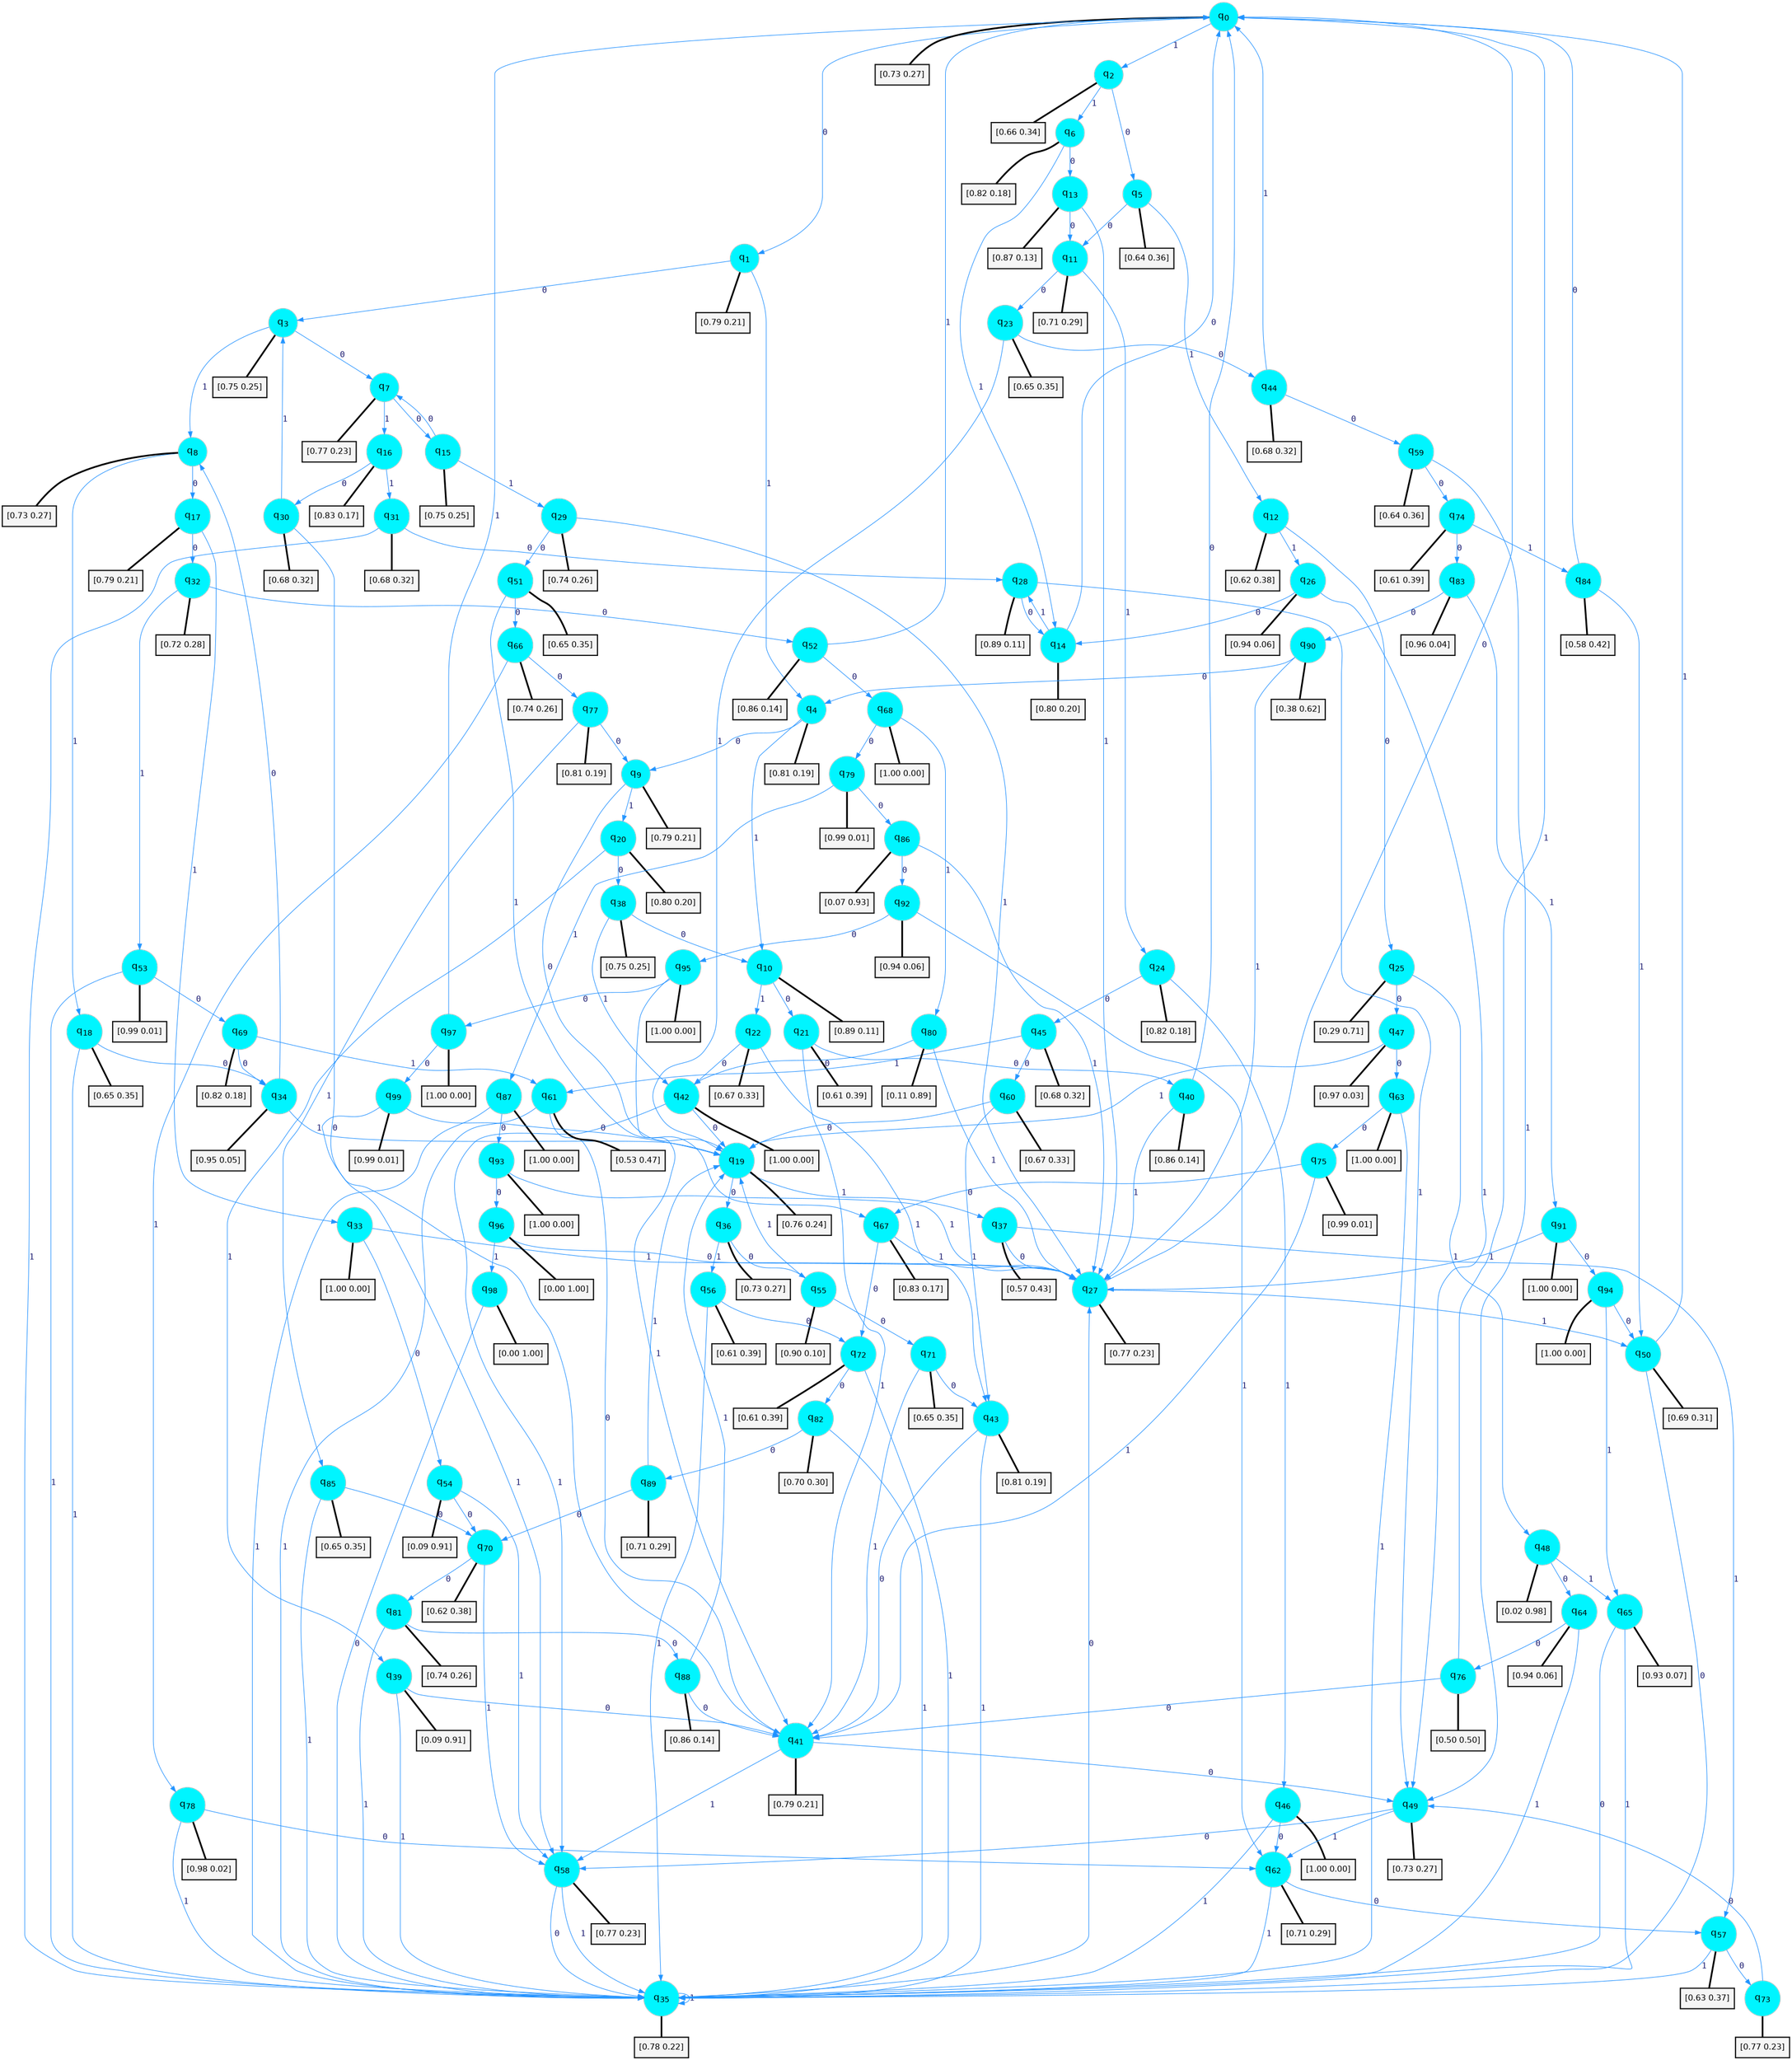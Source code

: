 digraph G {
graph [
bgcolor=transparent, dpi=300, rankdir=TD, size="40,25"];
node [
color=gray, fillcolor=turquoise1, fontcolor=black, fontname=Helvetica, fontsize=16, fontweight=bold, shape=circle, style=filled];
edge [
arrowsize=1, color=dodgerblue1, fontcolor=midnightblue, fontname=courier, fontweight=bold, penwidth=1, style=solid, weight=20];
0[label=<q<SUB>0</SUB>>];
1[label=<q<SUB>1</SUB>>];
2[label=<q<SUB>2</SUB>>];
3[label=<q<SUB>3</SUB>>];
4[label=<q<SUB>4</SUB>>];
5[label=<q<SUB>5</SUB>>];
6[label=<q<SUB>6</SUB>>];
7[label=<q<SUB>7</SUB>>];
8[label=<q<SUB>8</SUB>>];
9[label=<q<SUB>9</SUB>>];
10[label=<q<SUB>10</SUB>>];
11[label=<q<SUB>11</SUB>>];
12[label=<q<SUB>12</SUB>>];
13[label=<q<SUB>13</SUB>>];
14[label=<q<SUB>14</SUB>>];
15[label=<q<SUB>15</SUB>>];
16[label=<q<SUB>16</SUB>>];
17[label=<q<SUB>17</SUB>>];
18[label=<q<SUB>18</SUB>>];
19[label=<q<SUB>19</SUB>>];
20[label=<q<SUB>20</SUB>>];
21[label=<q<SUB>21</SUB>>];
22[label=<q<SUB>22</SUB>>];
23[label=<q<SUB>23</SUB>>];
24[label=<q<SUB>24</SUB>>];
25[label=<q<SUB>25</SUB>>];
26[label=<q<SUB>26</SUB>>];
27[label=<q<SUB>27</SUB>>];
28[label=<q<SUB>28</SUB>>];
29[label=<q<SUB>29</SUB>>];
30[label=<q<SUB>30</SUB>>];
31[label=<q<SUB>31</SUB>>];
32[label=<q<SUB>32</SUB>>];
33[label=<q<SUB>33</SUB>>];
34[label=<q<SUB>34</SUB>>];
35[label=<q<SUB>35</SUB>>];
36[label=<q<SUB>36</SUB>>];
37[label=<q<SUB>37</SUB>>];
38[label=<q<SUB>38</SUB>>];
39[label=<q<SUB>39</SUB>>];
40[label=<q<SUB>40</SUB>>];
41[label=<q<SUB>41</SUB>>];
42[label=<q<SUB>42</SUB>>];
43[label=<q<SUB>43</SUB>>];
44[label=<q<SUB>44</SUB>>];
45[label=<q<SUB>45</SUB>>];
46[label=<q<SUB>46</SUB>>];
47[label=<q<SUB>47</SUB>>];
48[label=<q<SUB>48</SUB>>];
49[label=<q<SUB>49</SUB>>];
50[label=<q<SUB>50</SUB>>];
51[label=<q<SUB>51</SUB>>];
52[label=<q<SUB>52</SUB>>];
53[label=<q<SUB>53</SUB>>];
54[label=<q<SUB>54</SUB>>];
55[label=<q<SUB>55</SUB>>];
56[label=<q<SUB>56</SUB>>];
57[label=<q<SUB>57</SUB>>];
58[label=<q<SUB>58</SUB>>];
59[label=<q<SUB>59</SUB>>];
60[label=<q<SUB>60</SUB>>];
61[label=<q<SUB>61</SUB>>];
62[label=<q<SUB>62</SUB>>];
63[label=<q<SUB>63</SUB>>];
64[label=<q<SUB>64</SUB>>];
65[label=<q<SUB>65</SUB>>];
66[label=<q<SUB>66</SUB>>];
67[label=<q<SUB>67</SUB>>];
68[label=<q<SUB>68</SUB>>];
69[label=<q<SUB>69</SUB>>];
70[label=<q<SUB>70</SUB>>];
71[label=<q<SUB>71</SUB>>];
72[label=<q<SUB>72</SUB>>];
73[label=<q<SUB>73</SUB>>];
74[label=<q<SUB>74</SUB>>];
75[label=<q<SUB>75</SUB>>];
76[label=<q<SUB>76</SUB>>];
77[label=<q<SUB>77</SUB>>];
78[label=<q<SUB>78</SUB>>];
79[label=<q<SUB>79</SUB>>];
80[label=<q<SUB>80</SUB>>];
81[label=<q<SUB>81</SUB>>];
82[label=<q<SUB>82</SUB>>];
83[label=<q<SUB>83</SUB>>];
84[label=<q<SUB>84</SUB>>];
85[label=<q<SUB>85</SUB>>];
86[label=<q<SUB>86</SUB>>];
87[label=<q<SUB>87</SUB>>];
88[label=<q<SUB>88</SUB>>];
89[label=<q<SUB>89</SUB>>];
90[label=<q<SUB>90</SUB>>];
91[label=<q<SUB>91</SUB>>];
92[label=<q<SUB>92</SUB>>];
93[label=<q<SUB>93</SUB>>];
94[label=<q<SUB>94</SUB>>];
95[label=<q<SUB>95</SUB>>];
96[label=<q<SUB>96</SUB>>];
97[label=<q<SUB>97</SUB>>];
98[label=<q<SUB>98</SUB>>];
99[label=<q<SUB>99</SUB>>];
100[label="[0.73 0.27]", shape=box,fontcolor=black, fontname=Helvetica, fontsize=14, penwidth=2, fillcolor=whitesmoke,color=black];
101[label="[0.79 0.21]", shape=box,fontcolor=black, fontname=Helvetica, fontsize=14, penwidth=2, fillcolor=whitesmoke,color=black];
102[label="[0.66 0.34]", shape=box,fontcolor=black, fontname=Helvetica, fontsize=14, penwidth=2, fillcolor=whitesmoke,color=black];
103[label="[0.75 0.25]", shape=box,fontcolor=black, fontname=Helvetica, fontsize=14, penwidth=2, fillcolor=whitesmoke,color=black];
104[label="[0.81 0.19]", shape=box,fontcolor=black, fontname=Helvetica, fontsize=14, penwidth=2, fillcolor=whitesmoke,color=black];
105[label="[0.64 0.36]", shape=box,fontcolor=black, fontname=Helvetica, fontsize=14, penwidth=2, fillcolor=whitesmoke,color=black];
106[label="[0.82 0.18]", shape=box,fontcolor=black, fontname=Helvetica, fontsize=14, penwidth=2, fillcolor=whitesmoke,color=black];
107[label="[0.77 0.23]", shape=box,fontcolor=black, fontname=Helvetica, fontsize=14, penwidth=2, fillcolor=whitesmoke,color=black];
108[label="[0.73 0.27]", shape=box,fontcolor=black, fontname=Helvetica, fontsize=14, penwidth=2, fillcolor=whitesmoke,color=black];
109[label="[0.79 0.21]", shape=box,fontcolor=black, fontname=Helvetica, fontsize=14, penwidth=2, fillcolor=whitesmoke,color=black];
110[label="[0.89 0.11]", shape=box,fontcolor=black, fontname=Helvetica, fontsize=14, penwidth=2, fillcolor=whitesmoke,color=black];
111[label="[0.71 0.29]", shape=box,fontcolor=black, fontname=Helvetica, fontsize=14, penwidth=2, fillcolor=whitesmoke,color=black];
112[label="[0.62 0.38]", shape=box,fontcolor=black, fontname=Helvetica, fontsize=14, penwidth=2, fillcolor=whitesmoke,color=black];
113[label="[0.87 0.13]", shape=box,fontcolor=black, fontname=Helvetica, fontsize=14, penwidth=2, fillcolor=whitesmoke,color=black];
114[label="[0.80 0.20]", shape=box,fontcolor=black, fontname=Helvetica, fontsize=14, penwidth=2, fillcolor=whitesmoke,color=black];
115[label="[0.75 0.25]", shape=box,fontcolor=black, fontname=Helvetica, fontsize=14, penwidth=2, fillcolor=whitesmoke,color=black];
116[label="[0.83 0.17]", shape=box,fontcolor=black, fontname=Helvetica, fontsize=14, penwidth=2, fillcolor=whitesmoke,color=black];
117[label="[0.79 0.21]", shape=box,fontcolor=black, fontname=Helvetica, fontsize=14, penwidth=2, fillcolor=whitesmoke,color=black];
118[label="[0.65 0.35]", shape=box,fontcolor=black, fontname=Helvetica, fontsize=14, penwidth=2, fillcolor=whitesmoke,color=black];
119[label="[0.76 0.24]", shape=box,fontcolor=black, fontname=Helvetica, fontsize=14, penwidth=2, fillcolor=whitesmoke,color=black];
120[label="[0.80 0.20]", shape=box,fontcolor=black, fontname=Helvetica, fontsize=14, penwidth=2, fillcolor=whitesmoke,color=black];
121[label="[0.61 0.39]", shape=box,fontcolor=black, fontname=Helvetica, fontsize=14, penwidth=2, fillcolor=whitesmoke,color=black];
122[label="[0.67 0.33]", shape=box,fontcolor=black, fontname=Helvetica, fontsize=14, penwidth=2, fillcolor=whitesmoke,color=black];
123[label="[0.65 0.35]", shape=box,fontcolor=black, fontname=Helvetica, fontsize=14, penwidth=2, fillcolor=whitesmoke,color=black];
124[label="[0.82 0.18]", shape=box,fontcolor=black, fontname=Helvetica, fontsize=14, penwidth=2, fillcolor=whitesmoke,color=black];
125[label="[0.29 0.71]", shape=box,fontcolor=black, fontname=Helvetica, fontsize=14, penwidth=2, fillcolor=whitesmoke,color=black];
126[label="[0.94 0.06]", shape=box,fontcolor=black, fontname=Helvetica, fontsize=14, penwidth=2, fillcolor=whitesmoke,color=black];
127[label="[0.77 0.23]", shape=box,fontcolor=black, fontname=Helvetica, fontsize=14, penwidth=2, fillcolor=whitesmoke,color=black];
128[label="[0.89 0.11]", shape=box,fontcolor=black, fontname=Helvetica, fontsize=14, penwidth=2, fillcolor=whitesmoke,color=black];
129[label="[0.74 0.26]", shape=box,fontcolor=black, fontname=Helvetica, fontsize=14, penwidth=2, fillcolor=whitesmoke,color=black];
130[label="[0.68 0.32]", shape=box,fontcolor=black, fontname=Helvetica, fontsize=14, penwidth=2, fillcolor=whitesmoke,color=black];
131[label="[0.68 0.32]", shape=box,fontcolor=black, fontname=Helvetica, fontsize=14, penwidth=2, fillcolor=whitesmoke,color=black];
132[label="[0.72 0.28]", shape=box,fontcolor=black, fontname=Helvetica, fontsize=14, penwidth=2, fillcolor=whitesmoke,color=black];
133[label="[1.00 0.00]", shape=box,fontcolor=black, fontname=Helvetica, fontsize=14, penwidth=2, fillcolor=whitesmoke,color=black];
134[label="[0.95 0.05]", shape=box,fontcolor=black, fontname=Helvetica, fontsize=14, penwidth=2, fillcolor=whitesmoke,color=black];
135[label="[0.78 0.22]", shape=box,fontcolor=black, fontname=Helvetica, fontsize=14, penwidth=2, fillcolor=whitesmoke,color=black];
136[label="[0.73 0.27]", shape=box,fontcolor=black, fontname=Helvetica, fontsize=14, penwidth=2, fillcolor=whitesmoke,color=black];
137[label="[0.57 0.43]", shape=box,fontcolor=black, fontname=Helvetica, fontsize=14, penwidth=2, fillcolor=whitesmoke,color=black];
138[label="[0.75 0.25]", shape=box,fontcolor=black, fontname=Helvetica, fontsize=14, penwidth=2, fillcolor=whitesmoke,color=black];
139[label="[0.09 0.91]", shape=box,fontcolor=black, fontname=Helvetica, fontsize=14, penwidth=2, fillcolor=whitesmoke,color=black];
140[label="[0.86 0.14]", shape=box,fontcolor=black, fontname=Helvetica, fontsize=14, penwidth=2, fillcolor=whitesmoke,color=black];
141[label="[0.79 0.21]", shape=box,fontcolor=black, fontname=Helvetica, fontsize=14, penwidth=2, fillcolor=whitesmoke,color=black];
142[label="[1.00 0.00]", shape=box,fontcolor=black, fontname=Helvetica, fontsize=14, penwidth=2, fillcolor=whitesmoke,color=black];
143[label="[0.81 0.19]", shape=box,fontcolor=black, fontname=Helvetica, fontsize=14, penwidth=2, fillcolor=whitesmoke,color=black];
144[label="[0.68 0.32]", shape=box,fontcolor=black, fontname=Helvetica, fontsize=14, penwidth=2, fillcolor=whitesmoke,color=black];
145[label="[0.68 0.32]", shape=box,fontcolor=black, fontname=Helvetica, fontsize=14, penwidth=2, fillcolor=whitesmoke,color=black];
146[label="[1.00 0.00]", shape=box,fontcolor=black, fontname=Helvetica, fontsize=14, penwidth=2, fillcolor=whitesmoke,color=black];
147[label="[0.97 0.03]", shape=box,fontcolor=black, fontname=Helvetica, fontsize=14, penwidth=2, fillcolor=whitesmoke,color=black];
148[label="[0.02 0.98]", shape=box,fontcolor=black, fontname=Helvetica, fontsize=14, penwidth=2, fillcolor=whitesmoke,color=black];
149[label="[0.73 0.27]", shape=box,fontcolor=black, fontname=Helvetica, fontsize=14, penwidth=2, fillcolor=whitesmoke,color=black];
150[label="[0.69 0.31]", shape=box,fontcolor=black, fontname=Helvetica, fontsize=14, penwidth=2, fillcolor=whitesmoke,color=black];
151[label="[0.65 0.35]", shape=box,fontcolor=black, fontname=Helvetica, fontsize=14, penwidth=2, fillcolor=whitesmoke,color=black];
152[label="[0.86 0.14]", shape=box,fontcolor=black, fontname=Helvetica, fontsize=14, penwidth=2, fillcolor=whitesmoke,color=black];
153[label="[0.99 0.01]", shape=box,fontcolor=black, fontname=Helvetica, fontsize=14, penwidth=2, fillcolor=whitesmoke,color=black];
154[label="[0.09 0.91]", shape=box,fontcolor=black, fontname=Helvetica, fontsize=14, penwidth=2, fillcolor=whitesmoke,color=black];
155[label="[0.90 0.10]", shape=box,fontcolor=black, fontname=Helvetica, fontsize=14, penwidth=2, fillcolor=whitesmoke,color=black];
156[label="[0.61 0.39]", shape=box,fontcolor=black, fontname=Helvetica, fontsize=14, penwidth=2, fillcolor=whitesmoke,color=black];
157[label="[0.63 0.37]", shape=box,fontcolor=black, fontname=Helvetica, fontsize=14, penwidth=2, fillcolor=whitesmoke,color=black];
158[label="[0.77 0.23]", shape=box,fontcolor=black, fontname=Helvetica, fontsize=14, penwidth=2, fillcolor=whitesmoke,color=black];
159[label="[0.64 0.36]", shape=box,fontcolor=black, fontname=Helvetica, fontsize=14, penwidth=2, fillcolor=whitesmoke,color=black];
160[label="[0.67 0.33]", shape=box,fontcolor=black, fontname=Helvetica, fontsize=14, penwidth=2, fillcolor=whitesmoke,color=black];
161[label="[0.53 0.47]", shape=box,fontcolor=black, fontname=Helvetica, fontsize=14, penwidth=2, fillcolor=whitesmoke,color=black];
162[label="[0.71 0.29]", shape=box,fontcolor=black, fontname=Helvetica, fontsize=14, penwidth=2, fillcolor=whitesmoke,color=black];
163[label="[1.00 0.00]", shape=box,fontcolor=black, fontname=Helvetica, fontsize=14, penwidth=2, fillcolor=whitesmoke,color=black];
164[label="[0.94 0.06]", shape=box,fontcolor=black, fontname=Helvetica, fontsize=14, penwidth=2, fillcolor=whitesmoke,color=black];
165[label="[0.93 0.07]", shape=box,fontcolor=black, fontname=Helvetica, fontsize=14, penwidth=2, fillcolor=whitesmoke,color=black];
166[label="[0.74 0.26]", shape=box,fontcolor=black, fontname=Helvetica, fontsize=14, penwidth=2, fillcolor=whitesmoke,color=black];
167[label="[0.83 0.17]", shape=box,fontcolor=black, fontname=Helvetica, fontsize=14, penwidth=2, fillcolor=whitesmoke,color=black];
168[label="[1.00 0.00]", shape=box,fontcolor=black, fontname=Helvetica, fontsize=14, penwidth=2, fillcolor=whitesmoke,color=black];
169[label="[0.82 0.18]", shape=box,fontcolor=black, fontname=Helvetica, fontsize=14, penwidth=2, fillcolor=whitesmoke,color=black];
170[label="[0.62 0.38]", shape=box,fontcolor=black, fontname=Helvetica, fontsize=14, penwidth=2, fillcolor=whitesmoke,color=black];
171[label="[0.65 0.35]", shape=box,fontcolor=black, fontname=Helvetica, fontsize=14, penwidth=2, fillcolor=whitesmoke,color=black];
172[label="[0.61 0.39]", shape=box,fontcolor=black, fontname=Helvetica, fontsize=14, penwidth=2, fillcolor=whitesmoke,color=black];
173[label="[0.77 0.23]", shape=box,fontcolor=black, fontname=Helvetica, fontsize=14, penwidth=2, fillcolor=whitesmoke,color=black];
174[label="[0.61 0.39]", shape=box,fontcolor=black, fontname=Helvetica, fontsize=14, penwidth=2, fillcolor=whitesmoke,color=black];
175[label="[0.99 0.01]", shape=box,fontcolor=black, fontname=Helvetica, fontsize=14, penwidth=2, fillcolor=whitesmoke,color=black];
176[label="[0.50 0.50]", shape=box,fontcolor=black, fontname=Helvetica, fontsize=14, penwidth=2, fillcolor=whitesmoke,color=black];
177[label="[0.81 0.19]", shape=box,fontcolor=black, fontname=Helvetica, fontsize=14, penwidth=2, fillcolor=whitesmoke,color=black];
178[label="[0.98 0.02]", shape=box,fontcolor=black, fontname=Helvetica, fontsize=14, penwidth=2, fillcolor=whitesmoke,color=black];
179[label="[0.99 0.01]", shape=box,fontcolor=black, fontname=Helvetica, fontsize=14, penwidth=2, fillcolor=whitesmoke,color=black];
180[label="[0.11 0.89]", shape=box,fontcolor=black, fontname=Helvetica, fontsize=14, penwidth=2, fillcolor=whitesmoke,color=black];
181[label="[0.74 0.26]", shape=box,fontcolor=black, fontname=Helvetica, fontsize=14, penwidth=2, fillcolor=whitesmoke,color=black];
182[label="[0.70 0.30]", shape=box,fontcolor=black, fontname=Helvetica, fontsize=14, penwidth=2, fillcolor=whitesmoke,color=black];
183[label="[0.96 0.04]", shape=box,fontcolor=black, fontname=Helvetica, fontsize=14, penwidth=2, fillcolor=whitesmoke,color=black];
184[label="[0.58 0.42]", shape=box,fontcolor=black, fontname=Helvetica, fontsize=14, penwidth=2, fillcolor=whitesmoke,color=black];
185[label="[0.65 0.35]", shape=box,fontcolor=black, fontname=Helvetica, fontsize=14, penwidth=2, fillcolor=whitesmoke,color=black];
186[label="[0.07 0.93]", shape=box,fontcolor=black, fontname=Helvetica, fontsize=14, penwidth=2, fillcolor=whitesmoke,color=black];
187[label="[1.00 0.00]", shape=box,fontcolor=black, fontname=Helvetica, fontsize=14, penwidth=2, fillcolor=whitesmoke,color=black];
188[label="[0.86 0.14]", shape=box,fontcolor=black, fontname=Helvetica, fontsize=14, penwidth=2, fillcolor=whitesmoke,color=black];
189[label="[0.71 0.29]", shape=box,fontcolor=black, fontname=Helvetica, fontsize=14, penwidth=2, fillcolor=whitesmoke,color=black];
190[label="[0.38 0.62]", shape=box,fontcolor=black, fontname=Helvetica, fontsize=14, penwidth=2, fillcolor=whitesmoke,color=black];
191[label="[1.00 0.00]", shape=box,fontcolor=black, fontname=Helvetica, fontsize=14, penwidth=2, fillcolor=whitesmoke,color=black];
192[label="[0.94 0.06]", shape=box,fontcolor=black, fontname=Helvetica, fontsize=14, penwidth=2, fillcolor=whitesmoke,color=black];
193[label="[1.00 0.00]", shape=box,fontcolor=black, fontname=Helvetica, fontsize=14, penwidth=2, fillcolor=whitesmoke,color=black];
194[label="[1.00 0.00]", shape=box,fontcolor=black, fontname=Helvetica, fontsize=14, penwidth=2, fillcolor=whitesmoke,color=black];
195[label="[1.00 0.00]", shape=box,fontcolor=black, fontname=Helvetica, fontsize=14, penwidth=2, fillcolor=whitesmoke,color=black];
196[label="[0.00 1.00]", shape=box,fontcolor=black, fontname=Helvetica, fontsize=14, penwidth=2, fillcolor=whitesmoke,color=black];
197[label="[1.00 0.00]", shape=box,fontcolor=black, fontname=Helvetica, fontsize=14, penwidth=2, fillcolor=whitesmoke,color=black];
198[label="[0.00 1.00]", shape=box,fontcolor=black, fontname=Helvetica, fontsize=14, penwidth=2, fillcolor=whitesmoke,color=black];
199[label="[0.99 0.01]", shape=box,fontcolor=black, fontname=Helvetica, fontsize=14, penwidth=2, fillcolor=whitesmoke,color=black];
0->1 [label=0];
0->2 [label=1];
0->100 [arrowhead=none, penwidth=3,color=black];
1->3 [label=0];
1->4 [label=1];
1->101 [arrowhead=none, penwidth=3,color=black];
2->5 [label=0];
2->6 [label=1];
2->102 [arrowhead=none, penwidth=3,color=black];
3->7 [label=0];
3->8 [label=1];
3->103 [arrowhead=none, penwidth=3,color=black];
4->9 [label=0];
4->10 [label=1];
4->104 [arrowhead=none, penwidth=3,color=black];
5->11 [label=0];
5->12 [label=1];
5->105 [arrowhead=none, penwidth=3,color=black];
6->13 [label=0];
6->14 [label=1];
6->106 [arrowhead=none, penwidth=3,color=black];
7->15 [label=0];
7->16 [label=1];
7->107 [arrowhead=none, penwidth=3,color=black];
8->17 [label=0];
8->18 [label=1];
8->108 [arrowhead=none, penwidth=3,color=black];
9->19 [label=0];
9->20 [label=1];
9->109 [arrowhead=none, penwidth=3,color=black];
10->21 [label=0];
10->22 [label=1];
10->110 [arrowhead=none, penwidth=3,color=black];
11->23 [label=0];
11->24 [label=1];
11->111 [arrowhead=none, penwidth=3,color=black];
12->25 [label=0];
12->26 [label=1];
12->112 [arrowhead=none, penwidth=3,color=black];
13->11 [label=0];
13->27 [label=1];
13->113 [arrowhead=none, penwidth=3,color=black];
14->0 [label=0];
14->28 [label=1];
14->114 [arrowhead=none, penwidth=3,color=black];
15->7 [label=0];
15->29 [label=1];
15->115 [arrowhead=none, penwidth=3,color=black];
16->30 [label=0];
16->31 [label=1];
16->116 [arrowhead=none, penwidth=3,color=black];
17->32 [label=0];
17->33 [label=1];
17->117 [arrowhead=none, penwidth=3,color=black];
18->34 [label=0];
18->35 [label=1];
18->118 [arrowhead=none, penwidth=3,color=black];
19->36 [label=0];
19->37 [label=1];
19->119 [arrowhead=none, penwidth=3,color=black];
20->38 [label=0];
20->39 [label=1];
20->120 [arrowhead=none, penwidth=3,color=black];
21->40 [label=0];
21->41 [label=1];
21->121 [arrowhead=none, penwidth=3,color=black];
22->42 [label=0];
22->43 [label=1];
22->122 [arrowhead=none, penwidth=3,color=black];
23->44 [label=0];
23->19 [label=1];
23->123 [arrowhead=none, penwidth=3,color=black];
24->45 [label=0];
24->46 [label=1];
24->124 [arrowhead=none, penwidth=3,color=black];
25->47 [label=0];
25->48 [label=1];
25->125 [arrowhead=none, penwidth=3,color=black];
26->14 [label=0];
26->49 [label=1];
26->126 [arrowhead=none, penwidth=3,color=black];
27->0 [label=0];
27->50 [label=1];
27->127 [arrowhead=none, penwidth=3,color=black];
28->14 [label=0];
28->49 [label=1];
28->128 [arrowhead=none, penwidth=3,color=black];
29->51 [label=0];
29->27 [label=1];
29->129 [arrowhead=none, penwidth=3,color=black];
30->41 [label=0];
30->3 [label=1];
30->130 [arrowhead=none, penwidth=3,color=black];
31->28 [label=0];
31->35 [label=1];
31->131 [arrowhead=none, penwidth=3,color=black];
32->52 [label=0];
32->53 [label=1];
32->132 [arrowhead=none, penwidth=3,color=black];
33->54 [label=0];
33->27 [label=1];
33->133 [arrowhead=none, penwidth=3,color=black];
34->8 [label=0];
34->19 [label=1];
34->134 [arrowhead=none, penwidth=3,color=black];
35->27 [label=0];
35->35 [label=1];
35->135 [arrowhead=none, penwidth=3,color=black];
36->55 [label=0];
36->56 [label=1];
36->136 [arrowhead=none, penwidth=3,color=black];
37->27 [label=0];
37->57 [label=1];
37->137 [arrowhead=none, penwidth=3,color=black];
38->10 [label=0];
38->42 [label=1];
38->138 [arrowhead=none, penwidth=3,color=black];
39->41 [label=0];
39->35 [label=1];
39->139 [arrowhead=none, penwidth=3,color=black];
40->0 [label=0];
40->27 [label=1];
40->140 [arrowhead=none, penwidth=3,color=black];
41->49 [label=0];
41->58 [label=1];
41->141 [arrowhead=none, penwidth=3,color=black];
42->19 [label=0];
42->58 [label=1];
42->142 [arrowhead=none, penwidth=3,color=black];
43->41 [label=0];
43->35 [label=1];
43->143 [arrowhead=none, penwidth=3,color=black];
44->59 [label=0];
44->0 [label=1];
44->144 [arrowhead=none, penwidth=3,color=black];
45->60 [label=0];
45->61 [label=1];
45->145 [arrowhead=none, penwidth=3,color=black];
46->62 [label=0];
46->35 [label=1];
46->146 [arrowhead=none, penwidth=3,color=black];
47->63 [label=0];
47->19 [label=1];
47->147 [arrowhead=none, penwidth=3,color=black];
48->64 [label=0];
48->65 [label=1];
48->148 [arrowhead=none, penwidth=3,color=black];
49->58 [label=0];
49->62 [label=1];
49->149 [arrowhead=none, penwidth=3,color=black];
50->35 [label=0];
50->0 [label=1];
50->150 [arrowhead=none, penwidth=3,color=black];
51->66 [label=0];
51->67 [label=1];
51->151 [arrowhead=none, penwidth=3,color=black];
52->68 [label=0];
52->0 [label=1];
52->152 [arrowhead=none, penwidth=3,color=black];
53->69 [label=0];
53->35 [label=1];
53->153 [arrowhead=none, penwidth=3,color=black];
54->70 [label=0];
54->58 [label=1];
54->154 [arrowhead=none, penwidth=3,color=black];
55->71 [label=0];
55->19 [label=1];
55->155 [arrowhead=none, penwidth=3,color=black];
56->72 [label=0];
56->35 [label=1];
56->156 [arrowhead=none, penwidth=3,color=black];
57->73 [label=0];
57->35 [label=1];
57->157 [arrowhead=none, penwidth=3,color=black];
58->35 [label=0];
58->35 [label=1];
58->158 [arrowhead=none, penwidth=3,color=black];
59->74 [label=0];
59->49 [label=1];
59->159 [arrowhead=none, penwidth=3,color=black];
60->19 [label=0];
60->43 [label=1];
60->160 [arrowhead=none, penwidth=3,color=black];
61->41 [label=0];
61->35 [label=1];
61->161 [arrowhead=none, penwidth=3,color=black];
62->57 [label=0];
62->35 [label=1];
62->162 [arrowhead=none, penwidth=3,color=black];
63->75 [label=0];
63->35 [label=1];
63->163 [arrowhead=none, penwidth=3,color=black];
64->76 [label=0];
64->35 [label=1];
64->164 [arrowhead=none, penwidth=3,color=black];
65->35 [label=0];
65->35 [label=1];
65->165 [arrowhead=none, penwidth=3,color=black];
66->77 [label=0];
66->78 [label=1];
66->166 [arrowhead=none, penwidth=3,color=black];
67->72 [label=0];
67->27 [label=1];
67->167 [arrowhead=none, penwidth=3,color=black];
68->79 [label=0];
68->80 [label=1];
68->168 [arrowhead=none, penwidth=3,color=black];
69->34 [label=0];
69->61 [label=1];
69->169 [arrowhead=none, penwidth=3,color=black];
70->81 [label=0];
70->58 [label=1];
70->170 [arrowhead=none, penwidth=3,color=black];
71->43 [label=0];
71->41 [label=1];
71->171 [arrowhead=none, penwidth=3,color=black];
72->82 [label=0];
72->35 [label=1];
72->172 [arrowhead=none, penwidth=3,color=black];
73->49 [label=0];
73->173 [arrowhead=none, penwidth=3,color=black];
74->83 [label=0];
74->84 [label=1];
74->174 [arrowhead=none, penwidth=3,color=black];
75->67 [label=0];
75->41 [label=1];
75->175 [arrowhead=none, penwidth=3,color=black];
76->41 [label=0];
76->0 [label=1];
76->176 [arrowhead=none, penwidth=3,color=black];
77->9 [label=0];
77->85 [label=1];
77->177 [arrowhead=none, penwidth=3,color=black];
78->62 [label=0];
78->35 [label=1];
78->178 [arrowhead=none, penwidth=3,color=black];
79->86 [label=0];
79->87 [label=1];
79->179 [arrowhead=none, penwidth=3,color=black];
80->42 [label=0];
80->27 [label=1];
80->180 [arrowhead=none, penwidth=3,color=black];
81->88 [label=0];
81->35 [label=1];
81->181 [arrowhead=none, penwidth=3,color=black];
82->89 [label=0];
82->35 [label=1];
82->182 [arrowhead=none, penwidth=3,color=black];
83->90 [label=0];
83->91 [label=1];
83->183 [arrowhead=none, penwidth=3,color=black];
84->0 [label=0];
84->50 [label=1];
84->184 [arrowhead=none, penwidth=3,color=black];
85->70 [label=0];
85->35 [label=1];
85->185 [arrowhead=none, penwidth=3,color=black];
86->92 [label=0];
86->27 [label=1];
86->186 [arrowhead=none, penwidth=3,color=black];
87->93 [label=0];
87->35 [label=1];
87->187 [arrowhead=none, penwidth=3,color=black];
88->41 [label=0];
88->19 [label=1];
88->188 [arrowhead=none, penwidth=3,color=black];
89->70 [label=0];
89->19 [label=1];
89->189 [arrowhead=none, penwidth=3,color=black];
90->4 [label=0];
90->27 [label=1];
90->190 [arrowhead=none, penwidth=3,color=black];
91->94 [label=0];
91->27 [label=1];
91->191 [arrowhead=none, penwidth=3,color=black];
92->95 [label=0];
92->62 [label=1];
92->192 [arrowhead=none, penwidth=3,color=black];
93->96 [label=0];
93->27 [label=1];
93->193 [arrowhead=none, penwidth=3,color=black];
94->50 [label=0];
94->65 [label=1];
94->194 [arrowhead=none, penwidth=3,color=black];
95->97 [label=0];
95->41 [label=1];
95->195 [arrowhead=none, penwidth=3,color=black];
96->27 [label=0];
96->98 [label=1];
96->196 [arrowhead=none, penwidth=3,color=black];
97->99 [label=0];
97->0 [label=1];
97->197 [arrowhead=none, penwidth=3,color=black];
98->35 [label=0];
98->198 [arrowhead=none, penwidth=3,color=black];
99->19 [label=0];
99->58 [label=1];
99->199 [arrowhead=none, penwidth=3,color=black];
}
